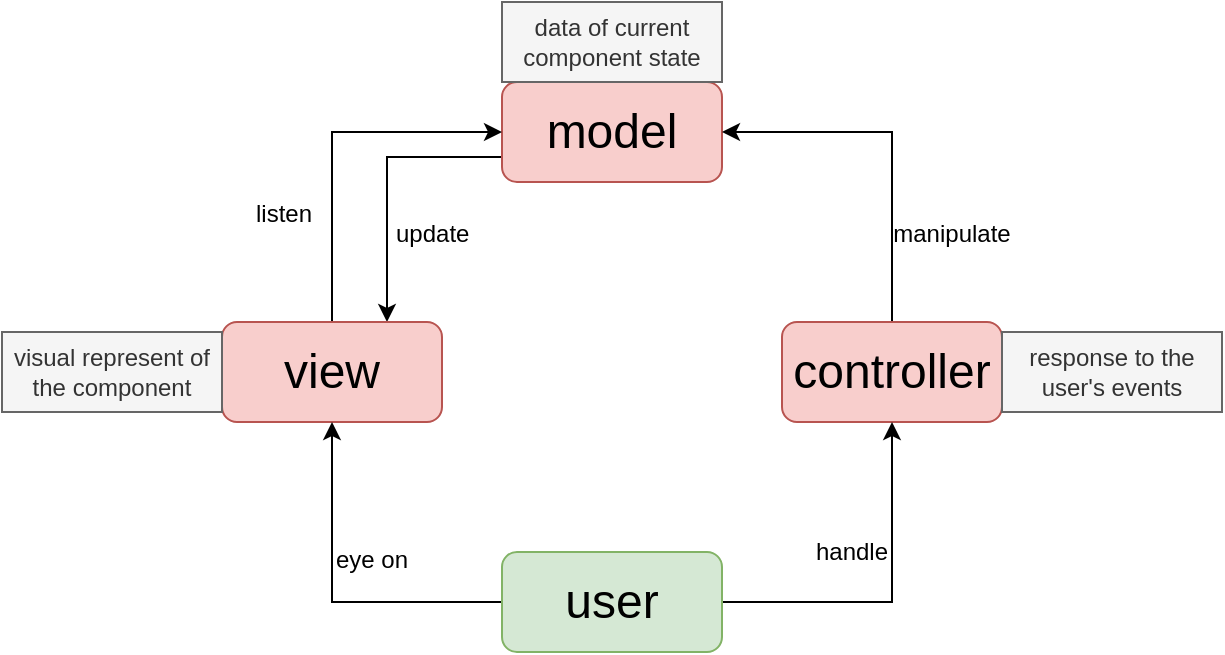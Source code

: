 <mxfile version="10.7.0" type="github"><diagram id="CH9PoxYj9pf33ghITg59" name="Page-1"><mxGraphModel dx="754" dy="436" grid="1" gridSize="10" guides="1" tooltips="1" connect="1" arrows="1" fold="1" page="1" pageScale="1" pageWidth="827" pageHeight="1169" math="0" shadow="0"><root><mxCell id="0"/><mxCell id="1" parent="0"/><mxCell id="PuHHVEJKYgLcZeJ1yO59-16" style="edgeStyle=orthogonalEdgeStyle;rounded=0;orthogonalLoop=1;jettySize=auto;html=1;exitX=0;exitY=0.75;exitDx=0;exitDy=0;entryX=0.75;entryY=0;entryDx=0;entryDy=0;" parent="1" source="PuHHVEJKYgLcZeJ1yO59-1" target="PuHHVEJKYgLcZeJ1yO59-2" edge="1"><mxGeometry relative="1" as="geometry"/></mxCell><mxCell id="PuHHVEJKYgLcZeJ1yO59-1" value="&lt;font style=&quot;font-size: 24px&quot;&gt;model&lt;/font&gt;" style="rounded=1;whiteSpace=wrap;html=1;fillColor=#f8cecc;strokeColor=#b85450;" parent="1" vertex="1"><mxGeometry x="280" y="80" width="110" height="50" as="geometry"/></mxCell><mxCell id="PuHHVEJKYgLcZeJ1yO59-14" style="edgeStyle=orthogonalEdgeStyle;rounded=0;orthogonalLoop=1;jettySize=auto;html=1;exitX=0.5;exitY=0;exitDx=0;exitDy=0;entryX=0;entryY=0.5;entryDx=0;entryDy=0;" parent="1" source="PuHHVEJKYgLcZeJ1yO59-2" target="PuHHVEJKYgLcZeJ1yO59-1" edge="1"><mxGeometry relative="1" as="geometry"/></mxCell><mxCell id="PuHHVEJKYgLcZeJ1yO59-2" value="&lt;font style=&quot;font-size: 24px&quot;&gt;view&lt;/font&gt;" style="rounded=1;whiteSpace=wrap;html=1;fillColor=#f8cecc;strokeColor=#b85450;" parent="1" vertex="1"><mxGeometry x="140" y="200" width="110" height="50" as="geometry"/></mxCell><mxCell id="PuHHVEJKYgLcZeJ1yO59-12" style="edgeStyle=orthogonalEdgeStyle;rounded=0;orthogonalLoop=1;jettySize=auto;html=1;exitX=0.5;exitY=0;exitDx=0;exitDy=0;entryX=1;entryY=0.5;entryDx=0;entryDy=0;" parent="1" source="PuHHVEJKYgLcZeJ1yO59-3" target="PuHHVEJKYgLcZeJ1yO59-1" edge="1"><mxGeometry relative="1" as="geometry"/></mxCell><mxCell id="PuHHVEJKYgLcZeJ1yO59-3" value="&lt;font style=&quot;font-size: 24px&quot;&gt;controller&lt;/font&gt;" style="rounded=1;whiteSpace=wrap;html=1;fillColor=#f8cecc;strokeColor=#b85450;" parent="1" vertex="1"><mxGeometry x="420" y="200" width="110" height="50" as="geometry"/></mxCell><mxCell id="PuHHVEJKYgLcZeJ1yO59-11" style="edgeStyle=orthogonalEdgeStyle;rounded=0;orthogonalLoop=1;jettySize=auto;html=1;exitX=1;exitY=0.5;exitDx=0;exitDy=0;entryX=0.5;entryY=1;entryDx=0;entryDy=0;" parent="1" source="PuHHVEJKYgLcZeJ1yO59-4" target="PuHHVEJKYgLcZeJ1yO59-3" edge="1"><mxGeometry relative="1" as="geometry"/></mxCell><mxCell id="8XNS8qa_6Cqdd0tjHB6T-4" style="edgeStyle=orthogonalEdgeStyle;rounded=0;orthogonalLoop=1;jettySize=auto;html=1;exitX=0;exitY=0.5;exitDx=0;exitDy=0;entryX=0.5;entryY=1;entryDx=0;entryDy=0;" edge="1" parent="1" source="PuHHVEJKYgLcZeJ1yO59-4" target="PuHHVEJKYgLcZeJ1yO59-2"><mxGeometry relative="1" as="geometry"/></mxCell><mxCell id="PuHHVEJKYgLcZeJ1yO59-4" value="&lt;font style=&quot;font-size: 24px&quot;&gt;user&lt;/font&gt;" style="rounded=1;whiteSpace=wrap;html=1;fillColor=#d5e8d4;strokeColor=#82b366;" parent="1" vertex="1"><mxGeometry x="280" y="315" width="110" height="50" as="geometry"/></mxCell><mxCell id="PuHHVEJKYgLcZeJ1yO59-7" value="data of current component state" style="rounded=0;whiteSpace=wrap;html=1;fillColor=#f5f5f5;strokeColor=#666666;fontColor=#333333;" parent="1" vertex="1"><mxGeometry x="280" y="40" width="110" height="40" as="geometry"/></mxCell><mxCell id="PuHHVEJKYgLcZeJ1yO59-9" value="visual represent of the component" style="rounded=0;whiteSpace=wrap;html=1;fillColor=#f5f5f5;strokeColor=#666666;fontColor=#333333;" parent="1" vertex="1"><mxGeometry x="30" y="205" width="110" height="40" as="geometry"/></mxCell><mxCell id="PuHHVEJKYgLcZeJ1yO59-10" value="response to the user's events" style="rounded=0;whiteSpace=wrap;html=1;fillColor=#f5f5f5;strokeColor=#666666;fontColor=#333333;" parent="1" vertex="1"><mxGeometry x="530" y="205" width="110" height="40" as="geometry"/></mxCell><mxCell id="PuHHVEJKYgLcZeJ1yO59-13" value="handle" style="text;html=1;strokeColor=none;fillColor=none;align=center;verticalAlign=middle;whiteSpace=wrap;rounded=0;" parent="1" vertex="1"><mxGeometry x="435" y="305" width="40" height="20" as="geometry"/></mxCell><mxCell id="PuHHVEJKYgLcZeJ1yO59-15" value="listen" style="text;html=1;resizable=0;points=[];autosize=1;align=left;verticalAlign=top;spacingTop=-4;" parent="1" vertex="1"><mxGeometry x="155" y="136" width="40" height="20" as="geometry"/></mxCell><mxCell id="PuHHVEJKYgLcZeJ1yO59-17" value="update" style="text;html=1;resizable=0;points=[];autosize=1;align=left;verticalAlign=top;spacingTop=-4;" parent="1" vertex="1"><mxGeometry x="225" y="146" width="50" height="20" as="geometry"/></mxCell><mxCell id="8XNS8qa_6Cqdd0tjHB6T-2" value="manipulate" style="text;html=1;strokeColor=none;fillColor=none;align=center;verticalAlign=middle;whiteSpace=wrap;rounded=0;" vertex="1" parent="1"><mxGeometry x="485" y="146" width="40" height="20" as="geometry"/></mxCell><mxCell id="8XNS8qa_6Cqdd0tjHB6T-5" value="eye on" style="text;html=1;resizable=0;points=[];autosize=1;align=left;verticalAlign=top;spacingTop=-4;" vertex="1" parent="1"><mxGeometry x="195" y="309" width="50" height="20" as="geometry"/></mxCell></root></mxGraphModel></diagram></mxfile>